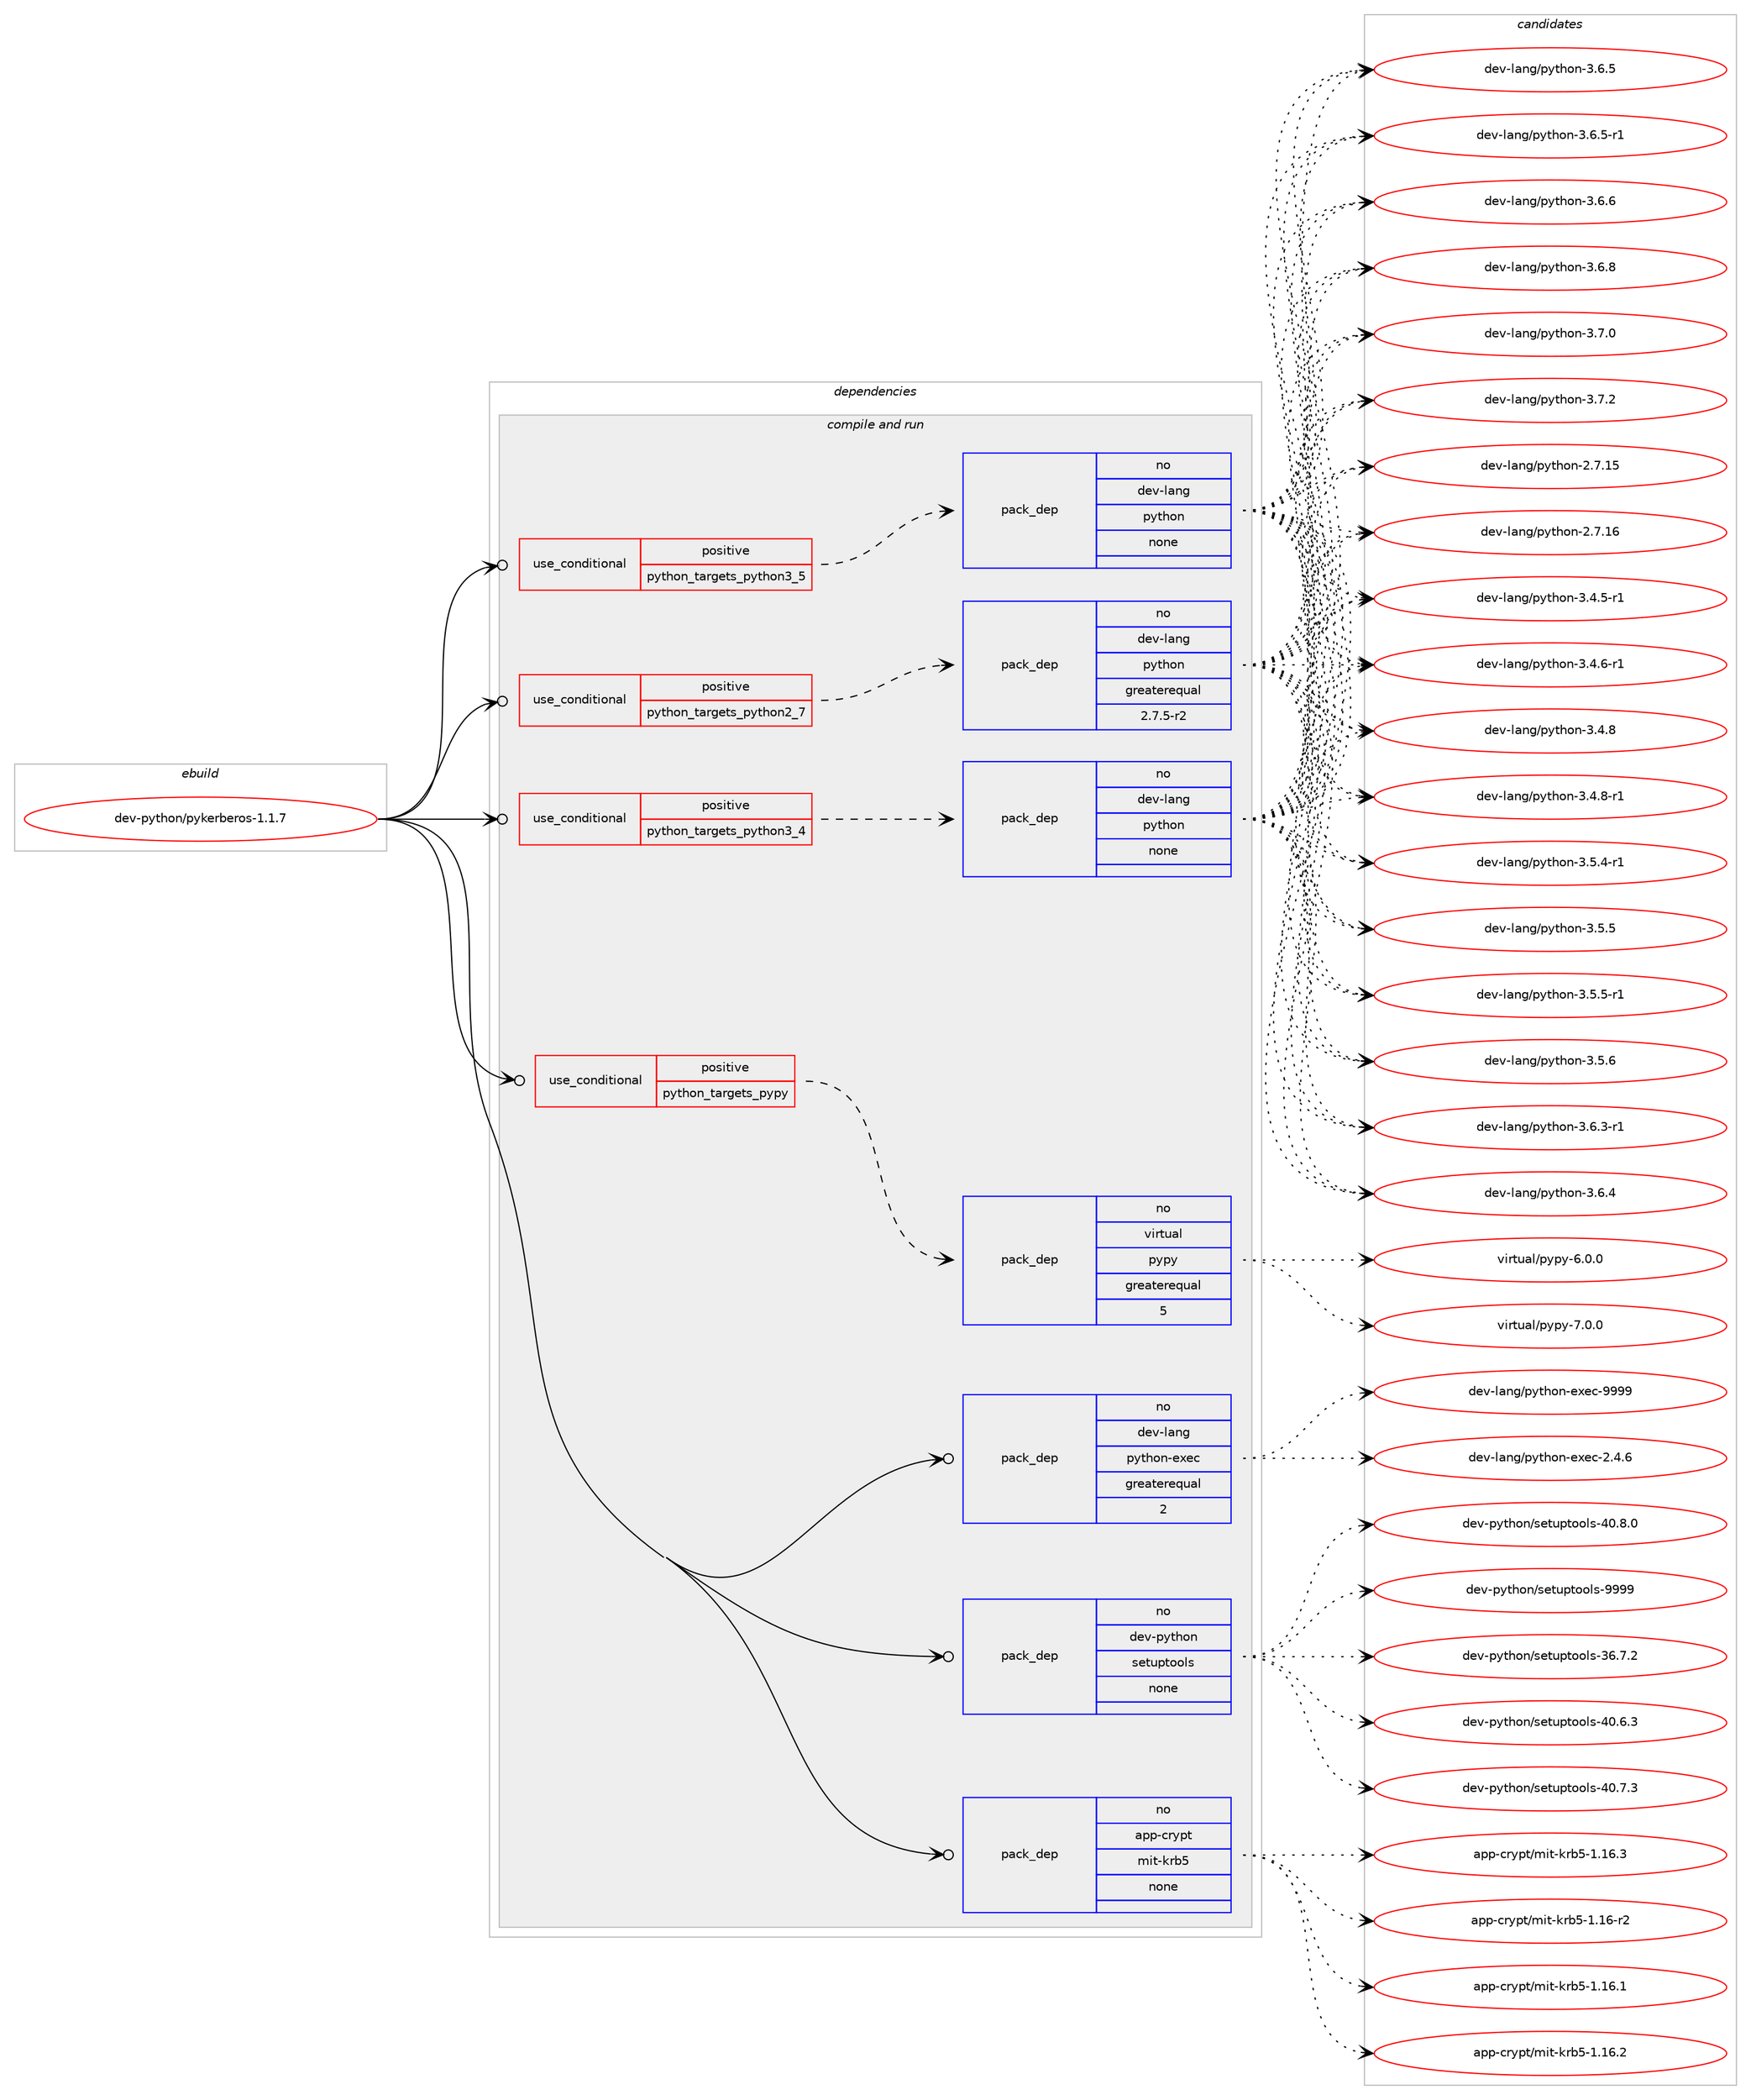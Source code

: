 digraph prolog {

# *************
# Graph options
# *************

newrank=true;
concentrate=true;
compound=true;
graph [rankdir=LR,fontname=Helvetica,fontsize=10,ranksep=1.5];#, ranksep=2.5, nodesep=0.2];
edge  [arrowhead=vee];
node  [fontname=Helvetica,fontsize=10];

# **********
# The ebuild
# **********

subgraph cluster_leftcol {
color=gray;
rank=same;
label=<<i>ebuild</i>>;
id [label="dev-python/pykerberos-1.1.7", color=red, width=4, href="../dev-python/pykerberos-1.1.7.svg"];
}

# ****************
# The dependencies
# ****************

subgraph cluster_midcol {
color=gray;
label=<<i>dependencies</i>>;
subgraph cluster_compile {
fillcolor="#eeeeee";
style=filled;
label=<<i>compile</i>>;
}
subgraph cluster_compileandrun {
fillcolor="#eeeeee";
style=filled;
label=<<i>compile and run</i>>;
subgraph cond381067 {
dependency1430095 [label=<<TABLE BORDER="0" CELLBORDER="1" CELLSPACING="0" CELLPADDING="4"><TR><TD ROWSPAN="3" CELLPADDING="10">use_conditional</TD></TR><TR><TD>positive</TD></TR><TR><TD>python_targets_pypy</TD></TR></TABLE>>, shape=none, color=red];
subgraph pack1025706 {
dependency1430096 [label=<<TABLE BORDER="0" CELLBORDER="1" CELLSPACING="0" CELLPADDING="4" WIDTH="220"><TR><TD ROWSPAN="6" CELLPADDING="30">pack_dep</TD></TR><TR><TD WIDTH="110">no</TD></TR><TR><TD>virtual</TD></TR><TR><TD>pypy</TD></TR><TR><TD>greaterequal</TD></TR><TR><TD>5</TD></TR></TABLE>>, shape=none, color=blue];
}
dependency1430095:e -> dependency1430096:w [weight=20,style="dashed",arrowhead="vee"];
}
id:e -> dependency1430095:w [weight=20,style="solid",arrowhead="odotvee"];
subgraph cond381068 {
dependency1430097 [label=<<TABLE BORDER="0" CELLBORDER="1" CELLSPACING="0" CELLPADDING="4"><TR><TD ROWSPAN="3" CELLPADDING="10">use_conditional</TD></TR><TR><TD>positive</TD></TR><TR><TD>python_targets_python2_7</TD></TR></TABLE>>, shape=none, color=red];
subgraph pack1025707 {
dependency1430098 [label=<<TABLE BORDER="0" CELLBORDER="1" CELLSPACING="0" CELLPADDING="4" WIDTH="220"><TR><TD ROWSPAN="6" CELLPADDING="30">pack_dep</TD></TR><TR><TD WIDTH="110">no</TD></TR><TR><TD>dev-lang</TD></TR><TR><TD>python</TD></TR><TR><TD>greaterequal</TD></TR><TR><TD>2.7.5-r2</TD></TR></TABLE>>, shape=none, color=blue];
}
dependency1430097:e -> dependency1430098:w [weight=20,style="dashed",arrowhead="vee"];
}
id:e -> dependency1430097:w [weight=20,style="solid",arrowhead="odotvee"];
subgraph cond381069 {
dependency1430099 [label=<<TABLE BORDER="0" CELLBORDER="1" CELLSPACING="0" CELLPADDING="4"><TR><TD ROWSPAN="3" CELLPADDING="10">use_conditional</TD></TR><TR><TD>positive</TD></TR><TR><TD>python_targets_python3_4</TD></TR></TABLE>>, shape=none, color=red];
subgraph pack1025708 {
dependency1430100 [label=<<TABLE BORDER="0" CELLBORDER="1" CELLSPACING="0" CELLPADDING="4" WIDTH="220"><TR><TD ROWSPAN="6" CELLPADDING="30">pack_dep</TD></TR><TR><TD WIDTH="110">no</TD></TR><TR><TD>dev-lang</TD></TR><TR><TD>python</TD></TR><TR><TD>none</TD></TR><TR><TD></TD></TR></TABLE>>, shape=none, color=blue];
}
dependency1430099:e -> dependency1430100:w [weight=20,style="dashed",arrowhead="vee"];
}
id:e -> dependency1430099:w [weight=20,style="solid",arrowhead="odotvee"];
subgraph cond381070 {
dependency1430101 [label=<<TABLE BORDER="0" CELLBORDER="1" CELLSPACING="0" CELLPADDING="4"><TR><TD ROWSPAN="3" CELLPADDING="10">use_conditional</TD></TR><TR><TD>positive</TD></TR><TR><TD>python_targets_python3_5</TD></TR></TABLE>>, shape=none, color=red];
subgraph pack1025709 {
dependency1430102 [label=<<TABLE BORDER="0" CELLBORDER="1" CELLSPACING="0" CELLPADDING="4" WIDTH="220"><TR><TD ROWSPAN="6" CELLPADDING="30">pack_dep</TD></TR><TR><TD WIDTH="110">no</TD></TR><TR><TD>dev-lang</TD></TR><TR><TD>python</TD></TR><TR><TD>none</TD></TR><TR><TD></TD></TR></TABLE>>, shape=none, color=blue];
}
dependency1430101:e -> dependency1430102:w [weight=20,style="dashed",arrowhead="vee"];
}
id:e -> dependency1430101:w [weight=20,style="solid",arrowhead="odotvee"];
subgraph pack1025710 {
dependency1430103 [label=<<TABLE BORDER="0" CELLBORDER="1" CELLSPACING="0" CELLPADDING="4" WIDTH="220"><TR><TD ROWSPAN="6" CELLPADDING="30">pack_dep</TD></TR><TR><TD WIDTH="110">no</TD></TR><TR><TD>app-crypt</TD></TR><TR><TD>mit-krb5</TD></TR><TR><TD>none</TD></TR><TR><TD></TD></TR></TABLE>>, shape=none, color=blue];
}
id:e -> dependency1430103:w [weight=20,style="solid",arrowhead="odotvee"];
subgraph pack1025711 {
dependency1430104 [label=<<TABLE BORDER="0" CELLBORDER="1" CELLSPACING="0" CELLPADDING="4" WIDTH="220"><TR><TD ROWSPAN="6" CELLPADDING="30">pack_dep</TD></TR><TR><TD WIDTH="110">no</TD></TR><TR><TD>dev-lang</TD></TR><TR><TD>python-exec</TD></TR><TR><TD>greaterequal</TD></TR><TR><TD>2</TD></TR></TABLE>>, shape=none, color=blue];
}
id:e -> dependency1430104:w [weight=20,style="solid",arrowhead="odotvee"];
subgraph pack1025712 {
dependency1430105 [label=<<TABLE BORDER="0" CELLBORDER="1" CELLSPACING="0" CELLPADDING="4" WIDTH="220"><TR><TD ROWSPAN="6" CELLPADDING="30">pack_dep</TD></TR><TR><TD WIDTH="110">no</TD></TR><TR><TD>dev-python</TD></TR><TR><TD>setuptools</TD></TR><TR><TD>none</TD></TR><TR><TD></TD></TR></TABLE>>, shape=none, color=blue];
}
id:e -> dependency1430105:w [weight=20,style="solid",arrowhead="odotvee"];
}
subgraph cluster_run {
fillcolor="#eeeeee";
style=filled;
label=<<i>run</i>>;
}
}

# **************
# The candidates
# **************

subgraph cluster_choices {
rank=same;
color=gray;
label=<<i>candidates</i>>;

subgraph choice1025706 {
color=black;
nodesep=1;
choice1181051141161179710847112121112121455446484648 [label="virtual/pypy-6.0.0", color=red, width=4,href="../virtual/pypy-6.0.0.svg"];
choice1181051141161179710847112121112121455546484648 [label="virtual/pypy-7.0.0", color=red, width=4,href="../virtual/pypy-7.0.0.svg"];
dependency1430096:e -> choice1181051141161179710847112121112121455446484648:w [style=dotted,weight="100"];
dependency1430096:e -> choice1181051141161179710847112121112121455546484648:w [style=dotted,weight="100"];
}
subgraph choice1025707 {
color=black;
nodesep=1;
choice10010111845108971101034711212111610411111045504655464953 [label="dev-lang/python-2.7.15", color=red, width=4,href="../dev-lang/python-2.7.15.svg"];
choice10010111845108971101034711212111610411111045504655464954 [label="dev-lang/python-2.7.16", color=red, width=4,href="../dev-lang/python-2.7.16.svg"];
choice1001011184510897110103471121211161041111104551465246534511449 [label="dev-lang/python-3.4.5-r1", color=red, width=4,href="../dev-lang/python-3.4.5-r1.svg"];
choice1001011184510897110103471121211161041111104551465246544511449 [label="dev-lang/python-3.4.6-r1", color=red, width=4,href="../dev-lang/python-3.4.6-r1.svg"];
choice100101118451089711010347112121116104111110455146524656 [label="dev-lang/python-3.4.8", color=red, width=4,href="../dev-lang/python-3.4.8.svg"];
choice1001011184510897110103471121211161041111104551465246564511449 [label="dev-lang/python-3.4.8-r1", color=red, width=4,href="../dev-lang/python-3.4.8-r1.svg"];
choice1001011184510897110103471121211161041111104551465346524511449 [label="dev-lang/python-3.5.4-r1", color=red, width=4,href="../dev-lang/python-3.5.4-r1.svg"];
choice100101118451089711010347112121116104111110455146534653 [label="dev-lang/python-3.5.5", color=red, width=4,href="../dev-lang/python-3.5.5.svg"];
choice1001011184510897110103471121211161041111104551465346534511449 [label="dev-lang/python-3.5.5-r1", color=red, width=4,href="../dev-lang/python-3.5.5-r1.svg"];
choice100101118451089711010347112121116104111110455146534654 [label="dev-lang/python-3.5.6", color=red, width=4,href="../dev-lang/python-3.5.6.svg"];
choice1001011184510897110103471121211161041111104551465446514511449 [label="dev-lang/python-3.6.3-r1", color=red, width=4,href="../dev-lang/python-3.6.3-r1.svg"];
choice100101118451089711010347112121116104111110455146544652 [label="dev-lang/python-3.6.4", color=red, width=4,href="../dev-lang/python-3.6.4.svg"];
choice100101118451089711010347112121116104111110455146544653 [label="dev-lang/python-3.6.5", color=red, width=4,href="../dev-lang/python-3.6.5.svg"];
choice1001011184510897110103471121211161041111104551465446534511449 [label="dev-lang/python-3.6.5-r1", color=red, width=4,href="../dev-lang/python-3.6.5-r1.svg"];
choice100101118451089711010347112121116104111110455146544654 [label="dev-lang/python-3.6.6", color=red, width=4,href="../dev-lang/python-3.6.6.svg"];
choice100101118451089711010347112121116104111110455146544656 [label="dev-lang/python-3.6.8", color=red, width=4,href="../dev-lang/python-3.6.8.svg"];
choice100101118451089711010347112121116104111110455146554648 [label="dev-lang/python-3.7.0", color=red, width=4,href="../dev-lang/python-3.7.0.svg"];
choice100101118451089711010347112121116104111110455146554650 [label="dev-lang/python-3.7.2", color=red, width=4,href="../dev-lang/python-3.7.2.svg"];
dependency1430098:e -> choice10010111845108971101034711212111610411111045504655464953:w [style=dotted,weight="100"];
dependency1430098:e -> choice10010111845108971101034711212111610411111045504655464954:w [style=dotted,weight="100"];
dependency1430098:e -> choice1001011184510897110103471121211161041111104551465246534511449:w [style=dotted,weight="100"];
dependency1430098:e -> choice1001011184510897110103471121211161041111104551465246544511449:w [style=dotted,weight="100"];
dependency1430098:e -> choice100101118451089711010347112121116104111110455146524656:w [style=dotted,weight="100"];
dependency1430098:e -> choice1001011184510897110103471121211161041111104551465246564511449:w [style=dotted,weight="100"];
dependency1430098:e -> choice1001011184510897110103471121211161041111104551465346524511449:w [style=dotted,weight="100"];
dependency1430098:e -> choice100101118451089711010347112121116104111110455146534653:w [style=dotted,weight="100"];
dependency1430098:e -> choice1001011184510897110103471121211161041111104551465346534511449:w [style=dotted,weight="100"];
dependency1430098:e -> choice100101118451089711010347112121116104111110455146534654:w [style=dotted,weight="100"];
dependency1430098:e -> choice1001011184510897110103471121211161041111104551465446514511449:w [style=dotted,weight="100"];
dependency1430098:e -> choice100101118451089711010347112121116104111110455146544652:w [style=dotted,weight="100"];
dependency1430098:e -> choice100101118451089711010347112121116104111110455146544653:w [style=dotted,weight="100"];
dependency1430098:e -> choice1001011184510897110103471121211161041111104551465446534511449:w [style=dotted,weight="100"];
dependency1430098:e -> choice100101118451089711010347112121116104111110455146544654:w [style=dotted,weight="100"];
dependency1430098:e -> choice100101118451089711010347112121116104111110455146544656:w [style=dotted,weight="100"];
dependency1430098:e -> choice100101118451089711010347112121116104111110455146554648:w [style=dotted,weight="100"];
dependency1430098:e -> choice100101118451089711010347112121116104111110455146554650:w [style=dotted,weight="100"];
}
subgraph choice1025708 {
color=black;
nodesep=1;
choice10010111845108971101034711212111610411111045504655464953 [label="dev-lang/python-2.7.15", color=red, width=4,href="../dev-lang/python-2.7.15.svg"];
choice10010111845108971101034711212111610411111045504655464954 [label="dev-lang/python-2.7.16", color=red, width=4,href="../dev-lang/python-2.7.16.svg"];
choice1001011184510897110103471121211161041111104551465246534511449 [label="dev-lang/python-3.4.5-r1", color=red, width=4,href="../dev-lang/python-3.4.5-r1.svg"];
choice1001011184510897110103471121211161041111104551465246544511449 [label="dev-lang/python-3.4.6-r1", color=red, width=4,href="../dev-lang/python-3.4.6-r1.svg"];
choice100101118451089711010347112121116104111110455146524656 [label="dev-lang/python-3.4.8", color=red, width=4,href="../dev-lang/python-3.4.8.svg"];
choice1001011184510897110103471121211161041111104551465246564511449 [label="dev-lang/python-3.4.8-r1", color=red, width=4,href="../dev-lang/python-3.4.8-r1.svg"];
choice1001011184510897110103471121211161041111104551465346524511449 [label="dev-lang/python-3.5.4-r1", color=red, width=4,href="../dev-lang/python-3.5.4-r1.svg"];
choice100101118451089711010347112121116104111110455146534653 [label="dev-lang/python-3.5.5", color=red, width=4,href="../dev-lang/python-3.5.5.svg"];
choice1001011184510897110103471121211161041111104551465346534511449 [label="dev-lang/python-3.5.5-r1", color=red, width=4,href="../dev-lang/python-3.5.5-r1.svg"];
choice100101118451089711010347112121116104111110455146534654 [label="dev-lang/python-3.5.6", color=red, width=4,href="../dev-lang/python-3.5.6.svg"];
choice1001011184510897110103471121211161041111104551465446514511449 [label="dev-lang/python-3.6.3-r1", color=red, width=4,href="../dev-lang/python-3.6.3-r1.svg"];
choice100101118451089711010347112121116104111110455146544652 [label="dev-lang/python-3.6.4", color=red, width=4,href="../dev-lang/python-3.6.4.svg"];
choice100101118451089711010347112121116104111110455146544653 [label="dev-lang/python-3.6.5", color=red, width=4,href="../dev-lang/python-3.6.5.svg"];
choice1001011184510897110103471121211161041111104551465446534511449 [label="dev-lang/python-3.6.5-r1", color=red, width=4,href="../dev-lang/python-3.6.5-r1.svg"];
choice100101118451089711010347112121116104111110455146544654 [label="dev-lang/python-3.6.6", color=red, width=4,href="../dev-lang/python-3.6.6.svg"];
choice100101118451089711010347112121116104111110455146544656 [label="dev-lang/python-3.6.8", color=red, width=4,href="../dev-lang/python-3.6.8.svg"];
choice100101118451089711010347112121116104111110455146554648 [label="dev-lang/python-3.7.0", color=red, width=4,href="../dev-lang/python-3.7.0.svg"];
choice100101118451089711010347112121116104111110455146554650 [label="dev-lang/python-3.7.2", color=red, width=4,href="../dev-lang/python-3.7.2.svg"];
dependency1430100:e -> choice10010111845108971101034711212111610411111045504655464953:w [style=dotted,weight="100"];
dependency1430100:e -> choice10010111845108971101034711212111610411111045504655464954:w [style=dotted,weight="100"];
dependency1430100:e -> choice1001011184510897110103471121211161041111104551465246534511449:w [style=dotted,weight="100"];
dependency1430100:e -> choice1001011184510897110103471121211161041111104551465246544511449:w [style=dotted,weight="100"];
dependency1430100:e -> choice100101118451089711010347112121116104111110455146524656:w [style=dotted,weight="100"];
dependency1430100:e -> choice1001011184510897110103471121211161041111104551465246564511449:w [style=dotted,weight="100"];
dependency1430100:e -> choice1001011184510897110103471121211161041111104551465346524511449:w [style=dotted,weight="100"];
dependency1430100:e -> choice100101118451089711010347112121116104111110455146534653:w [style=dotted,weight="100"];
dependency1430100:e -> choice1001011184510897110103471121211161041111104551465346534511449:w [style=dotted,weight="100"];
dependency1430100:e -> choice100101118451089711010347112121116104111110455146534654:w [style=dotted,weight="100"];
dependency1430100:e -> choice1001011184510897110103471121211161041111104551465446514511449:w [style=dotted,weight="100"];
dependency1430100:e -> choice100101118451089711010347112121116104111110455146544652:w [style=dotted,weight="100"];
dependency1430100:e -> choice100101118451089711010347112121116104111110455146544653:w [style=dotted,weight="100"];
dependency1430100:e -> choice1001011184510897110103471121211161041111104551465446534511449:w [style=dotted,weight="100"];
dependency1430100:e -> choice100101118451089711010347112121116104111110455146544654:w [style=dotted,weight="100"];
dependency1430100:e -> choice100101118451089711010347112121116104111110455146544656:w [style=dotted,weight="100"];
dependency1430100:e -> choice100101118451089711010347112121116104111110455146554648:w [style=dotted,weight="100"];
dependency1430100:e -> choice100101118451089711010347112121116104111110455146554650:w [style=dotted,weight="100"];
}
subgraph choice1025709 {
color=black;
nodesep=1;
choice10010111845108971101034711212111610411111045504655464953 [label="dev-lang/python-2.7.15", color=red, width=4,href="../dev-lang/python-2.7.15.svg"];
choice10010111845108971101034711212111610411111045504655464954 [label="dev-lang/python-2.7.16", color=red, width=4,href="../dev-lang/python-2.7.16.svg"];
choice1001011184510897110103471121211161041111104551465246534511449 [label="dev-lang/python-3.4.5-r1", color=red, width=4,href="../dev-lang/python-3.4.5-r1.svg"];
choice1001011184510897110103471121211161041111104551465246544511449 [label="dev-lang/python-3.4.6-r1", color=red, width=4,href="../dev-lang/python-3.4.6-r1.svg"];
choice100101118451089711010347112121116104111110455146524656 [label="dev-lang/python-3.4.8", color=red, width=4,href="../dev-lang/python-3.4.8.svg"];
choice1001011184510897110103471121211161041111104551465246564511449 [label="dev-lang/python-3.4.8-r1", color=red, width=4,href="../dev-lang/python-3.4.8-r1.svg"];
choice1001011184510897110103471121211161041111104551465346524511449 [label="dev-lang/python-3.5.4-r1", color=red, width=4,href="../dev-lang/python-3.5.4-r1.svg"];
choice100101118451089711010347112121116104111110455146534653 [label="dev-lang/python-3.5.5", color=red, width=4,href="../dev-lang/python-3.5.5.svg"];
choice1001011184510897110103471121211161041111104551465346534511449 [label="dev-lang/python-3.5.5-r1", color=red, width=4,href="../dev-lang/python-3.5.5-r1.svg"];
choice100101118451089711010347112121116104111110455146534654 [label="dev-lang/python-3.5.6", color=red, width=4,href="../dev-lang/python-3.5.6.svg"];
choice1001011184510897110103471121211161041111104551465446514511449 [label="dev-lang/python-3.6.3-r1", color=red, width=4,href="../dev-lang/python-3.6.3-r1.svg"];
choice100101118451089711010347112121116104111110455146544652 [label="dev-lang/python-3.6.4", color=red, width=4,href="../dev-lang/python-3.6.4.svg"];
choice100101118451089711010347112121116104111110455146544653 [label="dev-lang/python-3.6.5", color=red, width=4,href="../dev-lang/python-3.6.5.svg"];
choice1001011184510897110103471121211161041111104551465446534511449 [label="dev-lang/python-3.6.5-r1", color=red, width=4,href="../dev-lang/python-3.6.5-r1.svg"];
choice100101118451089711010347112121116104111110455146544654 [label="dev-lang/python-3.6.6", color=red, width=4,href="../dev-lang/python-3.6.6.svg"];
choice100101118451089711010347112121116104111110455146544656 [label="dev-lang/python-3.6.8", color=red, width=4,href="../dev-lang/python-3.6.8.svg"];
choice100101118451089711010347112121116104111110455146554648 [label="dev-lang/python-3.7.0", color=red, width=4,href="../dev-lang/python-3.7.0.svg"];
choice100101118451089711010347112121116104111110455146554650 [label="dev-lang/python-3.7.2", color=red, width=4,href="../dev-lang/python-3.7.2.svg"];
dependency1430102:e -> choice10010111845108971101034711212111610411111045504655464953:w [style=dotted,weight="100"];
dependency1430102:e -> choice10010111845108971101034711212111610411111045504655464954:w [style=dotted,weight="100"];
dependency1430102:e -> choice1001011184510897110103471121211161041111104551465246534511449:w [style=dotted,weight="100"];
dependency1430102:e -> choice1001011184510897110103471121211161041111104551465246544511449:w [style=dotted,weight="100"];
dependency1430102:e -> choice100101118451089711010347112121116104111110455146524656:w [style=dotted,weight="100"];
dependency1430102:e -> choice1001011184510897110103471121211161041111104551465246564511449:w [style=dotted,weight="100"];
dependency1430102:e -> choice1001011184510897110103471121211161041111104551465346524511449:w [style=dotted,weight="100"];
dependency1430102:e -> choice100101118451089711010347112121116104111110455146534653:w [style=dotted,weight="100"];
dependency1430102:e -> choice1001011184510897110103471121211161041111104551465346534511449:w [style=dotted,weight="100"];
dependency1430102:e -> choice100101118451089711010347112121116104111110455146534654:w [style=dotted,weight="100"];
dependency1430102:e -> choice1001011184510897110103471121211161041111104551465446514511449:w [style=dotted,weight="100"];
dependency1430102:e -> choice100101118451089711010347112121116104111110455146544652:w [style=dotted,weight="100"];
dependency1430102:e -> choice100101118451089711010347112121116104111110455146544653:w [style=dotted,weight="100"];
dependency1430102:e -> choice1001011184510897110103471121211161041111104551465446534511449:w [style=dotted,weight="100"];
dependency1430102:e -> choice100101118451089711010347112121116104111110455146544654:w [style=dotted,weight="100"];
dependency1430102:e -> choice100101118451089711010347112121116104111110455146544656:w [style=dotted,weight="100"];
dependency1430102:e -> choice100101118451089711010347112121116104111110455146554648:w [style=dotted,weight="100"];
dependency1430102:e -> choice100101118451089711010347112121116104111110455146554650:w [style=dotted,weight="100"];
}
subgraph choice1025710 {
color=black;
nodesep=1;
choice9711211245991141211121164710910511645107114985345494649544511450 [label="app-crypt/mit-krb5-1.16-r2", color=red, width=4,href="../app-crypt/mit-krb5-1.16-r2.svg"];
choice9711211245991141211121164710910511645107114985345494649544649 [label="app-crypt/mit-krb5-1.16.1", color=red, width=4,href="../app-crypt/mit-krb5-1.16.1.svg"];
choice9711211245991141211121164710910511645107114985345494649544650 [label="app-crypt/mit-krb5-1.16.2", color=red, width=4,href="../app-crypt/mit-krb5-1.16.2.svg"];
choice9711211245991141211121164710910511645107114985345494649544651 [label="app-crypt/mit-krb5-1.16.3", color=red, width=4,href="../app-crypt/mit-krb5-1.16.3.svg"];
dependency1430103:e -> choice9711211245991141211121164710910511645107114985345494649544511450:w [style=dotted,weight="100"];
dependency1430103:e -> choice9711211245991141211121164710910511645107114985345494649544649:w [style=dotted,weight="100"];
dependency1430103:e -> choice9711211245991141211121164710910511645107114985345494649544650:w [style=dotted,weight="100"];
dependency1430103:e -> choice9711211245991141211121164710910511645107114985345494649544651:w [style=dotted,weight="100"];
}
subgraph choice1025711 {
color=black;
nodesep=1;
choice1001011184510897110103471121211161041111104510112010199455046524654 [label="dev-lang/python-exec-2.4.6", color=red, width=4,href="../dev-lang/python-exec-2.4.6.svg"];
choice10010111845108971101034711212111610411111045101120101994557575757 [label="dev-lang/python-exec-9999", color=red, width=4,href="../dev-lang/python-exec-9999.svg"];
dependency1430104:e -> choice1001011184510897110103471121211161041111104510112010199455046524654:w [style=dotted,weight="100"];
dependency1430104:e -> choice10010111845108971101034711212111610411111045101120101994557575757:w [style=dotted,weight="100"];
}
subgraph choice1025712 {
color=black;
nodesep=1;
choice100101118451121211161041111104711510111611711211611111110811545515446554650 [label="dev-python/setuptools-36.7.2", color=red, width=4,href="../dev-python/setuptools-36.7.2.svg"];
choice100101118451121211161041111104711510111611711211611111110811545524846544651 [label="dev-python/setuptools-40.6.3", color=red, width=4,href="../dev-python/setuptools-40.6.3.svg"];
choice100101118451121211161041111104711510111611711211611111110811545524846554651 [label="dev-python/setuptools-40.7.3", color=red, width=4,href="../dev-python/setuptools-40.7.3.svg"];
choice100101118451121211161041111104711510111611711211611111110811545524846564648 [label="dev-python/setuptools-40.8.0", color=red, width=4,href="../dev-python/setuptools-40.8.0.svg"];
choice10010111845112121116104111110471151011161171121161111111081154557575757 [label="dev-python/setuptools-9999", color=red, width=4,href="../dev-python/setuptools-9999.svg"];
dependency1430105:e -> choice100101118451121211161041111104711510111611711211611111110811545515446554650:w [style=dotted,weight="100"];
dependency1430105:e -> choice100101118451121211161041111104711510111611711211611111110811545524846544651:w [style=dotted,weight="100"];
dependency1430105:e -> choice100101118451121211161041111104711510111611711211611111110811545524846554651:w [style=dotted,weight="100"];
dependency1430105:e -> choice100101118451121211161041111104711510111611711211611111110811545524846564648:w [style=dotted,weight="100"];
dependency1430105:e -> choice10010111845112121116104111110471151011161171121161111111081154557575757:w [style=dotted,weight="100"];
}
}

}
